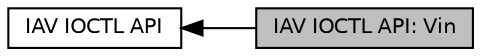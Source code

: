 digraph "IAV IOCTL API: Vin"
{
  bgcolor="transparent";
  edge [fontname="Helvetica",fontsize="10",labelfontname="Helvetica",labelfontsize="10"];
  node [fontname="Helvetica",fontsize="10",shape=box];
  rankdir=LR;
  Node2 [label="IAV IOCTL API",height=0.2,width=0.4,color="black",URL="$d5/d1d/group__iav-api.html",tooltip="IAV IOCTL API."];
  Node1 [label="IAV IOCTL API: Vin",height=0.2,width=0.4,color="black", fillcolor="grey75", style="filled", fontcolor="black",tooltip="IAV IOCTL API: Video Input Configuration, in file iav_vin_ioctl.h and iav_vin_common...."];
  Node2->Node1 [shape=plaintext, dir="back", style="solid"];
}
